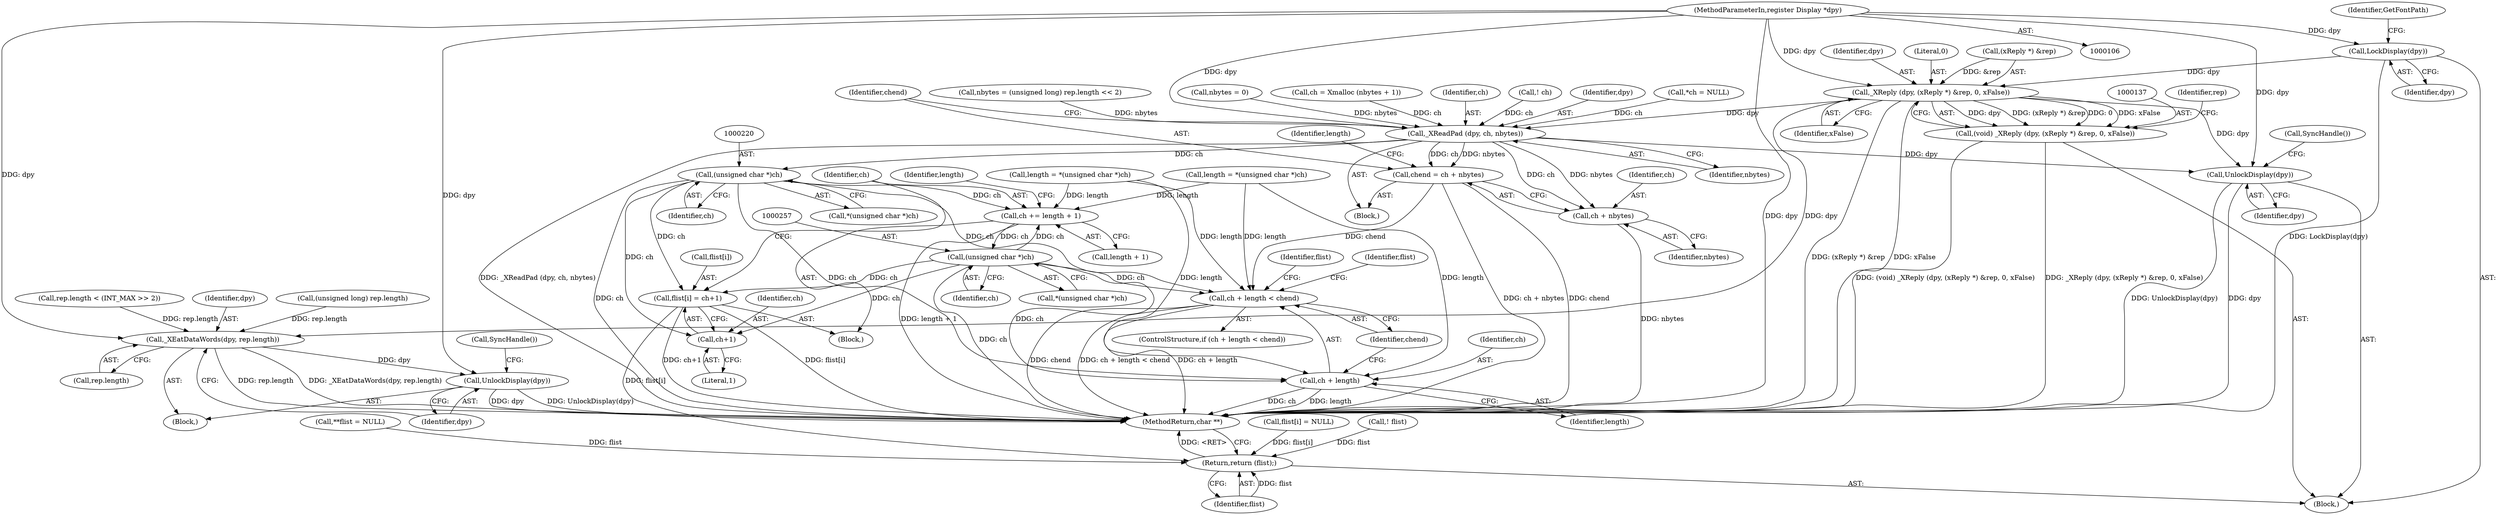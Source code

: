 digraph "0_libx11_dbf72805fd9d7b1846fe9a11b46f3994bfc27fea@pointer" {
"1000131" [label="(Call,LockDisplay(dpy))"];
"1000107" [label="(MethodParameterIn,register Display *dpy)"];
"1000138" [label="(Call,_XReply (dpy, (xReply *) &rep, 0, xFalse))"];
"1000136" [label="(Call,(void) _XReply (dpy, (xReply *) &rep, 0, xFalse))"];
"1000195" [label="(Call,_XEatDataWords(dpy, rep.length))"];
"1000200" [label="(Call,UnlockDisplay(dpy))"];
"1000207" [label="(Call,_XReadPad (dpy, ch, nbytes))"];
"1000211" [label="(Call,chend = ch + nbytes)"];
"1000235" [label="(Call,ch + length < chend)"];
"1000213" [label="(Call,ch + nbytes)"];
"1000219" [label="(Call,(unsigned char *)ch)"];
"1000236" [label="(Call,ch + length)"];
"1000241" [label="(Call,flist[i] = ch+1)"];
"1000278" [label="(Return,return (flist);)"];
"1000245" [label="(Call,ch+1)"];
"1000248" [label="(Call,ch += length + 1)"];
"1000256" [label="(Call,(unsigned char *)ch)"];
"1000275" [label="(Call,UnlockDisplay(dpy))"];
"1000109" [label="(Block,)"];
"1000150" [label="(Block,)"];
"1000112" [label="(Call,nbytes = 0)"];
"1000131" [label="(Call,LockDisplay(dpy))"];
"1000178" [label="(Call,ch = Xmalloc (nbytes + 1))"];
"1000136" [label="(Call,(void) _XReply (dpy, (xReply *) &rep, 0, xFalse))"];
"1000214" [label="(Identifier,ch)"];
"1000116" [label="(Call,**flist = NULL)"];
"1000161" [label="(Call,rep.length < (INT_MAX >> 2))"];
"1000276" [label="(Identifier,dpy)"];
"1000256" [label="(Call,(unsigned char *)ch)"];
"1000209" [label="(Identifier,ch)"];
"1000216" [label="(Call,length = *(unsigned char *)ch)"];
"1000195" [label="(Call,_XEatDataWords(dpy, rep.length))"];
"1000235" [label="(Call,ch + length < chend)"];
"1000234" [label="(ControlStructure,if (ch + length < chend))"];
"1000138" [label="(Call,_XReply (dpy, (xReply *) &rep, 0, xFalse))"];
"1000249" [label="(Identifier,ch)"];
"1000254" [label="(Identifier,length)"];
"1000139" [label="(Identifier,dpy)"];
"1000213" [label="(Call,ch + nbytes)"];
"1000243" [label="(Identifier,flist)"];
"1000186" [label="(Call,! flist)"];
"1000144" [label="(Literal,0)"];
"1000196" [label="(Identifier,dpy)"];
"1000219" [label="(Call,(unsigned char *)ch)"];
"1000211" [label="(Call,chend = ch + nbytes)"];
"1000237" [label="(Identifier,ch)"];
"1000188" [label="(Call,! ch)"];
"1000201" [label="(Identifier,dpy)"];
"1000240" [label="(Block,)"];
"1000279" [label="(Identifier,flist)"];
"1000253" [label="(Call,length = *(unsigned char *)ch)"];
"1000197" [label="(Call,rep.length)"];
"1000210" [label="(Identifier,nbytes)"];
"1000238" [label="(Identifier,length)"];
"1000278" [label="(Return,return (flist);)"];
"1000212" [label="(Identifier,chend)"];
"1000246" [label="(Identifier,ch)"];
"1000245" [label="(Call,ch+1)"];
"1000241" [label="(Call,flist[i] = ch+1)"];
"1000248" [label="(Call,ch += length + 1)"];
"1000134" [label="(Identifier,GetFontPath)"];
"1000280" [label="(MethodReturn,char **)"];
"1000132" [label="(Identifier,dpy)"];
"1000172" [label="(Call,(unsigned long) rep.length)"];
"1000202" [label="(Call,SyncHandle())"];
"1000140" [label="(Call,(xReply *) &rep)"];
"1000217" [label="(Identifier,length)"];
"1000236" [label="(Call,ch + length)"];
"1000221" [label="(Identifier,ch)"];
"1000218" [label="(Call,*(unsigned char *)ch)"];
"1000215" [label="(Identifier,nbytes)"];
"1000250" [label="(Call,length + 1)"];
"1000247" [label="(Literal,1)"];
"1000255" [label="(Call,*(unsigned char *)ch)"];
"1000277" [label="(Call,SyncHandle())"];
"1000208" [label="(Identifier,dpy)"];
"1000148" [label="(Identifier,rep)"];
"1000242" [label="(Call,flist[i])"];
"1000239" [label="(Identifier,chend)"];
"1000268" [label="(Identifier,flist)"];
"1000107" [label="(MethodParameterIn,register Display *dpy)"];
"1000190" [label="(Block,)"];
"1000207" [label="(Call,_XReadPad (dpy, ch, nbytes))"];
"1000120" [label="(Call,*ch = NULL)"];
"1000169" [label="(Call,nbytes = (unsigned long) rep.length << 2)"];
"1000275" [label="(Call,UnlockDisplay(dpy))"];
"1000200" [label="(Call,UnlockDisplay(dpy))"];
"1000258" [label="(Identifier,ch)"];
"1000145" [label="(Identifier,xFalse)"];
"1000266" [label="(Call,flist[i] = NULL)"];
"1000131" -> "1000109"  [label="AST: "];
"1000131" -> "1000132"  [label="CFG: "];
"1000132" -> "1000131"  [label="AST: "];
"1000134" -> "1000131"  [label="CFG: "];
"1000131" -> "1000280"  [label="DDG: LockDisplay(dpy)"];
"1000107" -> "1000131"  [label="DDG: dpy"];
"1000131" -> "1000138"  [label="DDG: dpy"];
"1000107" -> "1000106"  [label="AST: "];
"1000107" -> "1000280"  [label="DDG: dpy"];
"1000107" -> "1000138"  [label="DDG: dpy"];
"1000107" -> "1000195"  [label="DDG: dpy"];
"1000107" -> "1000200"  [label="DDG: dpy"];
"1000107" -> "1000207"  [label="DDG: dpy"];
"1000107" -> "1000275"  [label="DDG: dpy"];
"1000138" -> "1000136"  [label="AST: "];
"1000138" -> "1000145"  [label="CFG: "];
"1000139" -> "1000138"  [label="AST: "];
"1000140" -> "1000138"  [label="AST: "];
"1000144" -> "1000138"  [label="AST: "];
"1000145" -> "1000138"  [label="AST: "];
"1000136" -> "1000138"  [label="CFG: "];
"1000138" -> "1000280"  [label="DDG: (xReply *) &rep"];
"1000138" -> "1000280"  [label="DDG: xFalse"];
"1000138" -> "1000136"  [label="DDG: dpy"];
"1000138" -> "1000136"  [label="DDG: (xReply *) &rep"];
"1000138" -> "1000136"  [label="DDG: 0"];
"1000138" -> "1000136"  [label="DDG: xFalse"];
"1000140" -> "1000138"  [label="DDG: &rep"];
"1000138" -> "1000195"  [label="DDG: dpy"];
"1000138" -> "1000207"  [label="DDG: dpy"];
"1000138" -> "1000275"  [label="DDG: dpy"];
"1000136" -> "1000109"  [label="AST: "];
"1000137" -> "1000136"  [label="AST: "];
"1000148" -> "1000136"  [label="CFG: "];
"1000136" -> "1000280"  [label="DDG: (void) _XReply (dpy, (xReply *) &rep, 0, xFalse)"];
"1000136" -> "1000280"  [label="DDG: _XReply (dpy, (xReply *) &rep, 0, xFalse)"];
"1000195" -> "1000190"  [label="AST: "];
"1000195" -> "1000197"  [label="CFG: "];
"1000196" -> "1000195"  [label="AST: "];
"1000197" -> "1000195"  [label="AST: "];
"1000201" -> "1000195"  [label="CFG: "];
"1000195" -> "1000280"  [label="DDG: rep.length"];
"1000195" -> "1000280"  [label="DDG: _XEatDataWords(dpy, rep.length)"];
"1000161" -> "1000195"  [label="DDG: rep.length"];
"1000172" -> "1000195"  [label="DDG: rep.length"];
"1000195" -> "1000200"  [label="DDG: dpy"];
"1000200" -> "1000190"  [label="AST: "];
"1000200" -> "1000201"  [label="CFG: "];
"1000201" -> "1000200"  [label="AST: "];
"1000202" -> "1000200"  [label="CFG: "];
"1000200" -> "1000280"  [label="DDG: dpy"];
"1000200" -> "1000280"  [label="DDG: UnlockDisplay(dpy)"];
"1000207" -> "1000150"  [label="AST: "];
"1000207" -> "1000210"  [label="CFG: "];
"1000208" -> "1000207"  [label="AST: "];
"1000209" -> "1000207"  [label="AST: "];
"1000210" -> "1000207"  [label="AST: "];
"1000212" -> "1000207"  [label="CFG: "];
"1000207" -> "1000280"  [label="DDG: _XReadPad (dpy, ch, nbytes)"];
"1000178" -> "1000207"  [label="DDG: ch"];
"1000188" -> "1000207"  [label="DDG: ch"];
"1000120" -> "1000207"  [label="DDG: ch"];
"1000112" -> "1000207"  [label="DDG: nbytes"];
"1000169" -> "1000207"  [label="DDG: nbytes"];
"1000207" -> "1000211"  [label="DDG: ch"];
"1000207" -> "1000211"  [label="DDG: nbytes"];
"1000207" -> "1000213"  [label="DDG: ch"];
"1000207" -> "1000213"  [label="DDG: nbytes"];
"1000207" -> "1000219"  [label="DDG: ch"];
"1000207" -> "1000275"  [label="DDG: dpy"];
"1000211" -> "1000150"  [label="AST: "];
"1000211" -> "1000213"  [label="CFG: "];
"1000212" -> "1000211"  [label="AST: "];
"1000213" -> "1000211"  [label="AST: "];
"1000217" -> "1000211"  [label="CFG: "];
"1000211" -> "1000280"  [label="DDG: chend"];
"1000211" -> "1000280"  [label="DDG: ch + nbytes"];
"1000211" -> "1000235"  [label="DDG: chend"];
"1000235" -> "1000234"  [label="AST: "];
"1000235" -> "1000239"  [label="CFG: "];
"1000236" -> "1000235"  [label="AST: "];
"1000239" -> "1000235"  [label="AST: "];
"1000243" -> "1000235"  [label="CFG: "];
"1000268" -> "1000235"  [label="CFG: "];
"1000235" -> "1000280"  [label="DDG: ch + length"];
"1000235" -> "1000280"  [label="DDG: chend"];
"1000235" -> "1000280"  [label="DDG: ch + length < chend"];
"1000219" -> "1000235"  [label="DDG: ch"];
"1000256" -> "1000235"  [label="DDG: ch"];
"1000216" -> "1000235"  [label="DDG: length"];
"1000253" -> "1000235"  [label="DDG: length"];
"1000213" -> "1000215"  [label="CFG: "];
"1000214" -> "1000213"  [label="AST: "];
"1000215" -> "1000213"  [label="AST: "];
"1000213" -> "1000280"  [label="DDG: nbytes"];
"1000219" -> "1000218"  [label="AST: "];
"1000219" -> "1000221"  [label="CFG: "];
"1000220" -> "1000219"  [label="AST: "];
"1000221" -> "1000219"  [label="AST: "];
"1000218" -> "1000219"  [label="CFG: "];
"1000219" -> "1000280"  [label="DDG: ch"];
"1000219" -> "1000236"  [label="DDG: ch"];
"1000219" -> "1000241"  [label="DDG: ch"];
"1000219" -> "1000245"  [label="DDG: ch"];
"1000219" -> "1000248"  [label="DDG: ch"];
"1000236" -> "1000238"  [label="CFG: "];
"1000237" -> "1000236"  [label="AST: "];
"1000238" -> "1000236"  [label="AST: "];
"1000239" -> "1000236"  [label="CFG: "];
"1000236" -> "1000280"  [label="DDG: ch"];
"1000236" -> "1000280"  [label="DDG: length"];
"1000256" -> "1000236"  [label="DDG: ch"];
"1000216" -> "1000236"  [label="DDG: length"];
"1000253" -> "1000236"  [label="DDG: length"];
"1000241" -> "1000240"  [label="AST: "];
"1000241" -> "1000245"  [label="CFG: "];
"1000242" -> "1000241"  [label="AST: "];
"1000245" -> "1000241"  [label="AST: "];
"1000249" -> "1000241"  [label="CFG: "];
"1000241" -> "1000280"  [label="DDG: flist[i]"];
"1000241" -> "1000280"  [label="DDG: ch+1"];
"1000256" -> "1000241"  [label="DDG: ch"];
"1000241" -> "1000278"  [label="DDG: flist[i]"];
"1000278" -> "1000109"  [label="AST: "];
"1000278" -> "1000279"  [label="CFG: "];
"1000279" -> "1000278"  [label="AST: "];
"1000280" -> "1000278"  [label="CFG: "];
"1000278" -> "1000280"  [label="DDG: <RET>"];
"1000279" -> "1000278"  [label="DDG: flist"];
"1000116" -> "1000278"  [label="DDG: flist"];
"1000186" -> "1000278"  [label="DDG: flist"];
"1000266" -> "1000278"  [label="DDG: flist[i]"];
"1000245" -> "1000247"  [label="CFG: "];
"1000246" -> "1000245"  [label="AST: "];
"1000247" -> "1000245"  [label="AST: "];
"1000256" -> "1000245"  [label="DDG: ch"];
"1000248" -> "1000240"  [label="AST: "];
"1000248" -> "1000250"  [label="CFG: "];
"1000249" -> "1000248"  [label="AST: "];
"1000250" -> "1000248"  [label="AST: "];
"1000254" -> "1000248"  [label="CFG: "];
"1000248" -> "1000280"  [label="DDG: length + 1"];
"1000216" -> "1000248"  [label="DDG: length"];
"1000253" -> "1000248"  [label="DDG: length"];
"1000256" -> "1000248"  [label="DDG: ch"];
"1000248" -> "1000256"  [label="DDG: ch"];
"1000256" -> "1000255"  [label="AST: "];
"1000256" -> "1000258"  [label="CFG: "];
"1000257" -> "1000256"  [label="AST: "];
"1000258" -> "1000256"  [label="AST: "];
"1000255" -> "1000256"  [label="CFG: "];
"1000256" -> "1000280"  [label="DDG: ch"];
"1000275" -> "1000109"  [label="AST: "];
"1000275" -> "1000276"  [label="CFG: "];
"1000276" -> "1000275"  [label="AST: "];
"1000277" -> "1000275"  [label="CFG: "];
"1000275" -> "1000280"  [label="DDG: UnlockDisplay(dpy)"];
"1000275" -> "1000280"  [label="DDG: dpy"];
}
